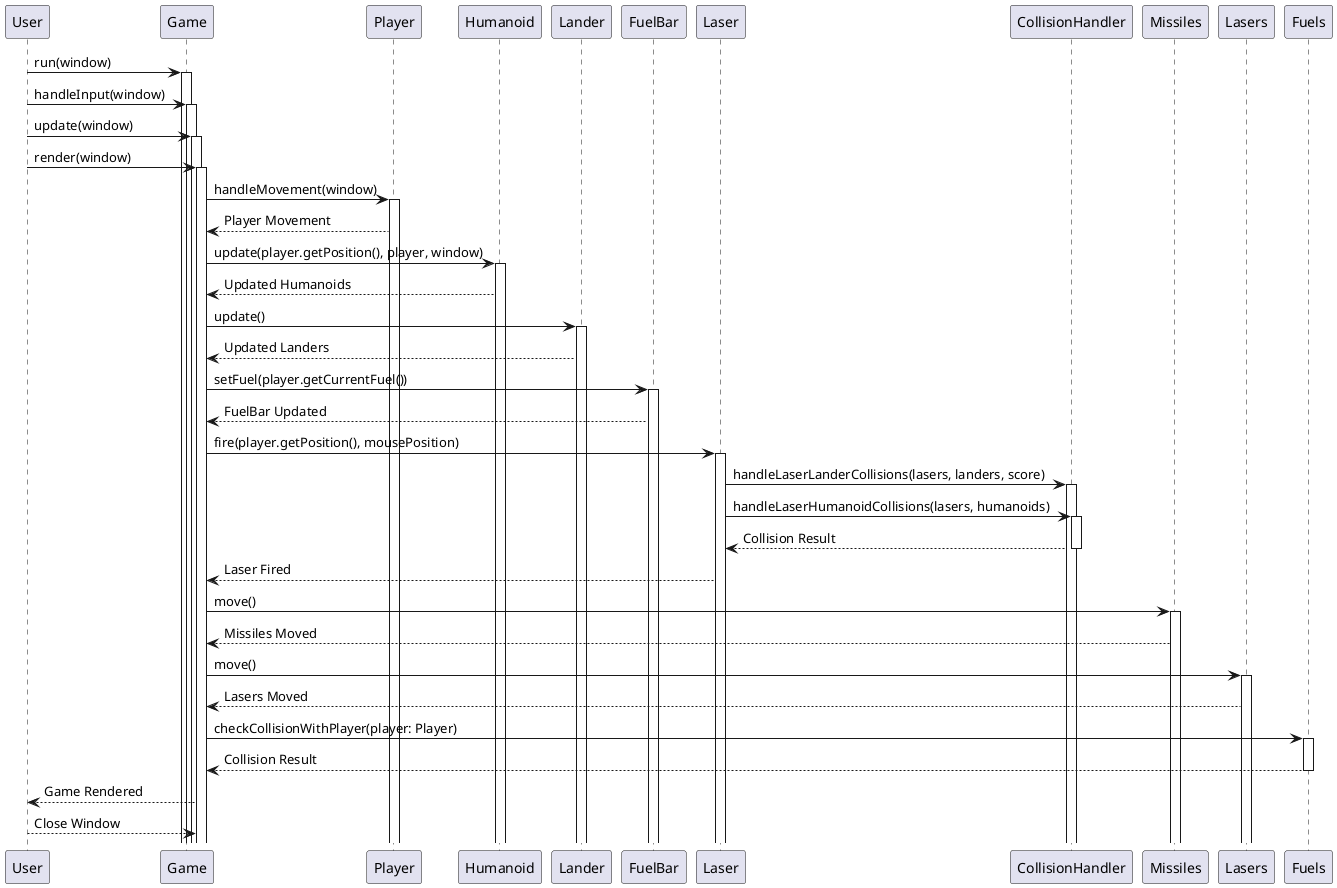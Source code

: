 @startuml Sequence Diagram
User -> Game: run(window)
activate Game

User -> Game: handleInput(window)
activate Game

User -> Game: update(window)
activate Game

User -> Game: render(window)
activate Game

Game -> Player: handleMovement(window)
activate Player

Player --> Game: Player Movement

Game -> Humanoid: update(player.getPosition(), player, window)
activate Humanoid

Humanoid --> Game: Updated Humanoids

Game -> Lander: update()
activate Lander

Lander --> Game: Updated Landers

Game -> FuelBar: setFuel(player.getCurrentFuel())
activate FuelBar

FuelBar --> Game: FuelBar Updated

Game -> Laser: fire(player.getPosition(), mousePosition)
activate Laser

Laser -> CollisionHandler: handleLaserLanderCollisions(lasers, landers, score)
activate CollisionHandler

Laser -> CollisionHandler: handleLaserHumanoidCollisions(lasers, humanoids)
activate CollisionHandler

CollisionHandler --> Laser: Collision Result
deactivate CollisionHandler

Laser --> Game: Laser Fired

Game -> Missiles: move()
activate Missiles

Missiles --> Game: Missiles Moved

Game -> Lasers: move()
activate Lasers

Lasers --> Game: Lasers Moved

Game -> Fuels: checkCollisionWithPlayer(player: Player)
activate Fuels

Fuels --> Game: Collision Result
deactivate Fuels

Game --> User: Game Rendered

User --> Game: Close Window
